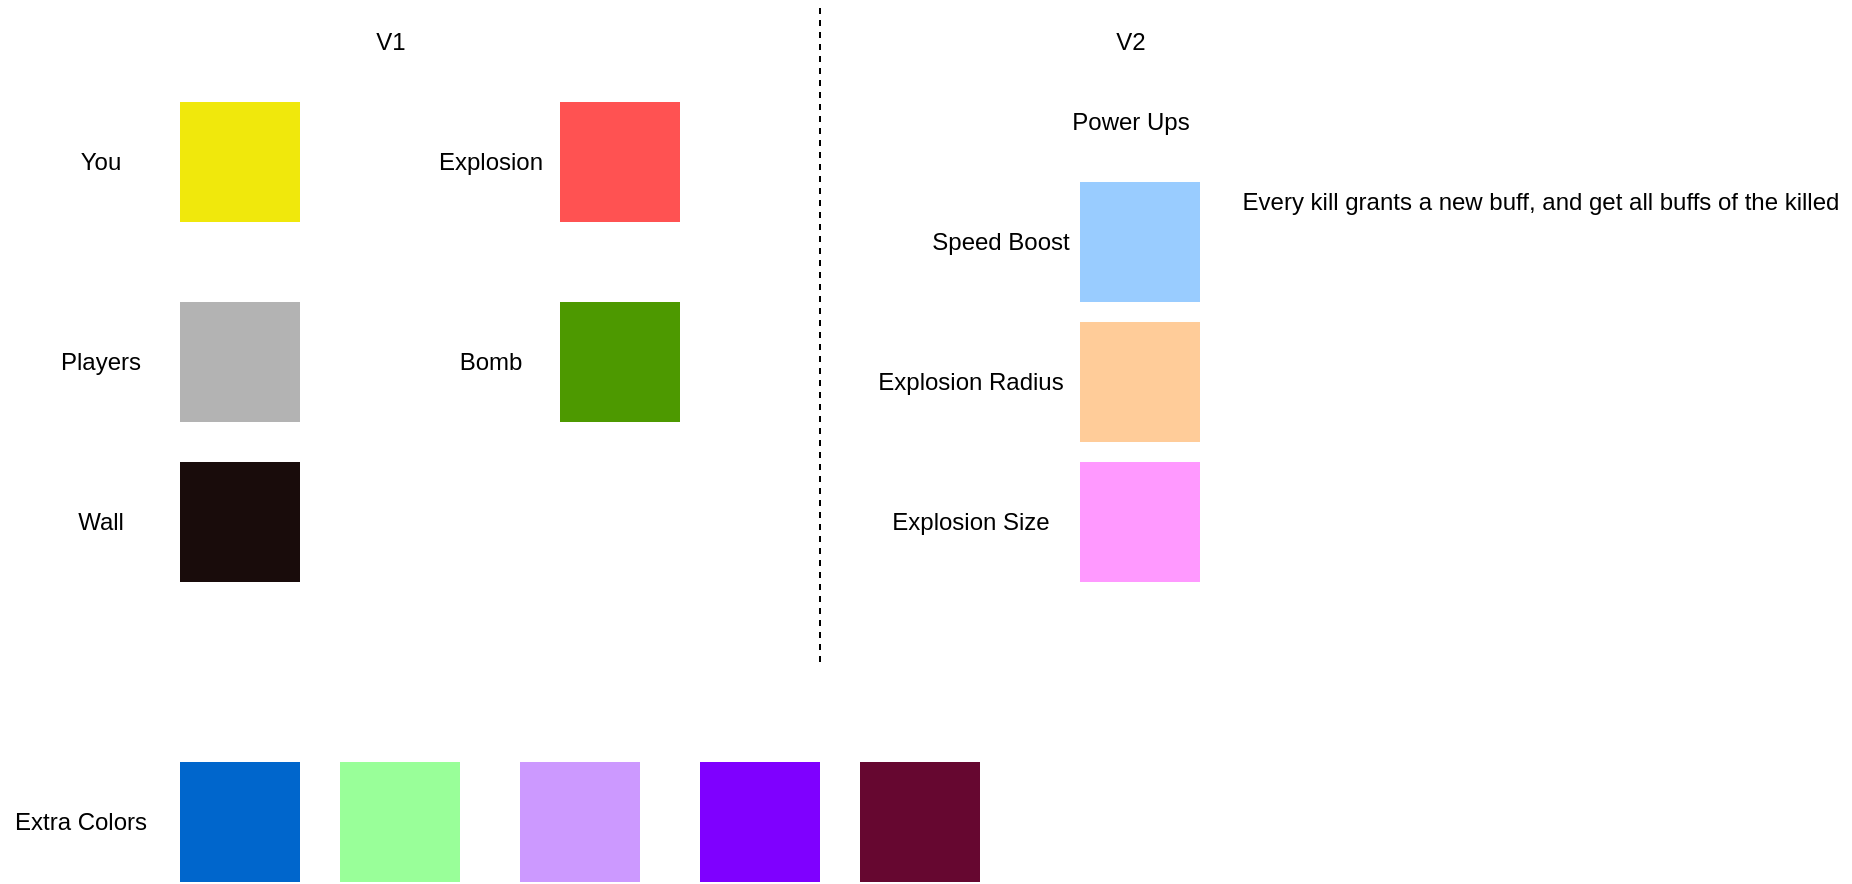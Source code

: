 <mxfile version="13.5.3" type="device"><diagram id="z4uCNz29_tnKI_vYsAis" name="Page-1"><mxGraphModel dx="1312" dy="532" grid="1" gridSize="10" guides="1" tooltips="1" connect="1" arrows="0" fold="1" page="1" pageScale="1" pageWidth="980" pageHeight="1390" math="0" shadow="0"><root><mxCell id="0"/><mxCell id="1" parent="0"/><mxCell id="peUWp0hQGdfB9XPSdtPR-1" value="" style="rounded=0;whiteSpace=wrap;html=1;aspect=fixed;strokeColor=none;fillColor=#F0E80C;" vertex="1" parent="1"><mxGeometry x="120" y="60" width="60" height="60" as="geometry"/></mxCell><mxCell id="peUWp0hQGdfB9XPSdtPR-2" value="" style="rounded=0;whiteSpace=wrap;html=1;aspect=fixed;fontColor=#333333;strokeColor=none;fillColor=#B3B3B3;" vertex="1" parent="1"><mxGeometry x="120" y="160" width="60" height="60" as="geometry"/></mxCell><mxCell id="peUWp0hQGdfB9XPSdtPR-3" value="Players" style="text;html=1;align=center;verticalAlign=middle;resizable=0;points=[];autosize=1;" vertex="1" parent="1"><mxGeometry x="50" y="180" width="60" height="20" as="geometry"/></mxCell><mxCell id="peUWp0hQGdfB9XPSdtPR-4" value="You" style="text;html=1;align=center;verticalAlign=middle;resizable=0;points=[];autosize=1;" vertex="1" parent="1"><mxGeometry x="60" y="80" width="40" height="20" as="geometry"/></mxCell><mxCell id="peUWp0hQGdfB9XPSdtPR-5" value="" style="rounded=0;whiteSpace=wrap;html=1;aspect=fixed;strokeColor=none;fillColor=#FF5252;" vertex="1" parent="1"><mxGeometry x="310" y="60" width="60" height="60" as="geometry"/></mxCell><mxCell id="peUWp0hQGdfB9XPSdtPR-7" value="Explosion" style="text;html=1;align=center;verticalAlign=middle;resizable=0;points=[];autosize=1;" vertex="1" parent="1"><mxGeometry x="240" y="80" width="70" height="20" as="geometry"/></mxCell><mxCell id="peUWp0hQGdfB9XPSdtPR-8" value="" style="rounded=0;whiteSpace=wrap;html=1;aspect=fixed;strokeColor=none;fillColor=#CC99FF;" vertex="1" parent="1"><mxGeometry x="290" y="390" width="60" height="60" as="geometry"/></mxCell><mxCell id="peUWp0hQGdfB9XPSdtPR-9" value="Bomb" style="text;html=1;align=center;verticalAlign=middle;resizable=0;points=[];autosize=1;" vertex="1" parent="1"><mxGeometry x="250" y="180" width="50" height="20" as="geometry"/></mxCell><mxCell id="peUWp0hQGdfB9XPSdtPR-10" value="" style="rounded=0;whiteSpace=wrap;html=1;aspect=fixed;fontColor=#ffffff;fillColor=#190C0B;strokeColor=none;" vertex="1" parent="1"><mxGeometry x="120" y="240" width="60" height="60" as="geometry"/></mxCell><mxCell id="peUWp0hQGdfB9XPSdtPR-11" value="Wall" style="text;html=1;align=center;verticalAlign=middle;resizable=0;points=[];autosize=1;" vertex="1" parent="1"><mxGeometry x="60" y="260" width="40" height="20" as="geometry"/></mxCell><mxCell id="peUWp0hQGdfB9XPSdtPR-12" value="" style="endArrow=none;dashed=1;html=1;" edge="1" parent="1"><mxGeometry width="50" height="50" relative="1" as="geometry"><mxPoint x="440" y="340" as="sourcePoint"/><mxPoint x="440" y="10" as="targetPoint"/></mxGeometry></mxCell><mxCell id="peUWp0hQGdfB9XPSdtPR-13" value="V1" style="text;html=1;align=center;verticalAlign=middle;resizable=0;points=[];autosize=1;" vertex="1" parent="1"><mxGeometry x="210" y="20" width="30" height="20" as="geometry"/></mxCell><mxCell id="peUWp0hQGdfB9XPSdtPR-14" value="V2" style="text;html=1;align=center;verticalAlign=middle;resizable=0;points=[];autosize=1;" vertex="1" parent="1"><mxGeometry x="580" y="20" width="30" height="20" as="geometry"/></mxCell><mxCell id="peUWp0hQGdfB9XPSdtPR-16" value="" style="rounded=0;whiteSpace=wrap;html=1;aspect=fixed;strokeColor=none;fillColor=#99CCFF;" vertex="1" parent="1"><mxGeometry x="570" y="100" width="60" height="60" as="geometry"/></mxCell><mxCell id="peUWp0hQGdfB9XPSdtPR-17" value="Speed Boost" style="text;html=1;align=center;verticalAlign=middle;resizable=0;points=[];autosize=1;" vertex="1" parent="1"><mxGeometry x="490" y="120" width="80" height="20" as="geometry"/></mxCell><mxCell id="peUWp0hQGdfB9XPSdtPR-18" value="" style="rounded=0;whiteSpace=wrap;html=1;aspect=fixed;fillColor=#ffcc99;strokeColor=none;" vertex="1" parent="1"><mxGeometry x="570" y="170" width="60" height="60" as="geometry"/></mxCell><mxCell id="peUWp0hQGdfB9XPSdtPR-19" value="Explosion Radius" style="text;html=1;align=center;verticalAlign=middle;resizable=0;points=[];autosize=1;" vertex="1" parent="1"><mxGeometry x="460" y="190" width="110" height="20" as="geometry"/></mxCell><mxCell id="peUWp0hQGdfB9XPSdtPR-20" value="" style="rounded=0;whiteSpace=wrap;html=1;aspect=fixed;fillColor=#FF99FF;strokeColor=none;" vertex="1" parent="1"><mxGeometry x="570" y="240" width="60" height="60" as="geometry"/></mxCell><mxCell id="peUWp0hQGdfB9XPSdtPR-23" value="Explosion Size" style="text;html=1;align=center;verticalAlign=middle;resizable=0;points=[];autosize=1;" vertex="1" parent="1"><mxGeometry x="470" y="260" width="90" height="20" as="geometry"/></mxCell><mxCell id="peUWp0hQGdfB9XPSdtPR-24" value="Power Ups" style="text;html=1;align=center;verticalAlign=middle;resizable=0;points=[];autosize=1;" vertex="1" parent="1"><mxGeometry x="560" y="60" width="70" height="20" as="geometry"/></mxCell><mxCell id="peUWp0hQGdfB9XPSdtPR-25" value="" style="rounded=0;whiteSpace=wrap;html=1;aspect=fixed;strokeColor=none;fillColor=#0066CC;" vertex="1" parent="1"><mxGeometry x="120" y="390" width="60" height="60" as="geometry"/></mxCell><mxCell id="peUWp0hQGdfB9XPSdtPR-26" value="" style="rounded=0;whiteSpace=wrap;html=1;aspect=fixed;strokeColor=none;fillColor=#99FF99;" vertex="1" parent="1"><mxGeometry x="200" y="390" width="60" height="60" as="geometry"/></mxCell><mxCell id="peUWp0hQGdfB9XPSdtPR-27" value="" style="rounded=0;whiteSpace=wrap;html=1;aspect=fixed;strokeColor=none;fillColor=#4D9900;" vertex="1" parent="1"><mxGeometry x="310" y="160" width="60" height="60" as="geometry"/></mxCell><mxCell id="peUWp0hQGdfB9XPSdtPR-28" value="" style="rounded=0;whiteSpace=wrap;html=1;aspect=fixed;strokeColor=none;fillColor=#7F00FF;" vertex="1" parent="1"><mxGeometry x="380" y="390" width="60" height="60" as="geometry"/></mxCell><mxCell id="peUWp0hQGdfB9XPSdtPR-29" value="" style="rounded=0;whiteSpace=wrap;html=1;aspect=fixed;strokeColor=none;fillColor=#660730;" vertex="1" parent="1"><mxGeometry x="460" y="390" width="60" height="60" as="geometry"/></mxCell><mxCell id="peUWp0hQGdfB9XPSdtPR-30" value="Extra Colors" style="text;html=1;align=center;verticalAlign=middle;resizable=0;points=[];autosize=1;" vertex="1" parent="1"><mxGeometry x="30" y="410" width="80" height="20" as="geometry"/></mxCell><mxCell id="peUWp0hQGdfB9XPSdtPR-31" value="Every kill grants a new buff, and get all buffs of the killed" style="text;html=1;align=center;verticalAlign=middle;resizable=0;points=[];autosize=1;" vertex="1" parent="1"><mxGeometry x="645" y="100" width="310" height="20" as="geometry"/></mxCell></root></mxGraphModel></diagram></mxfile>